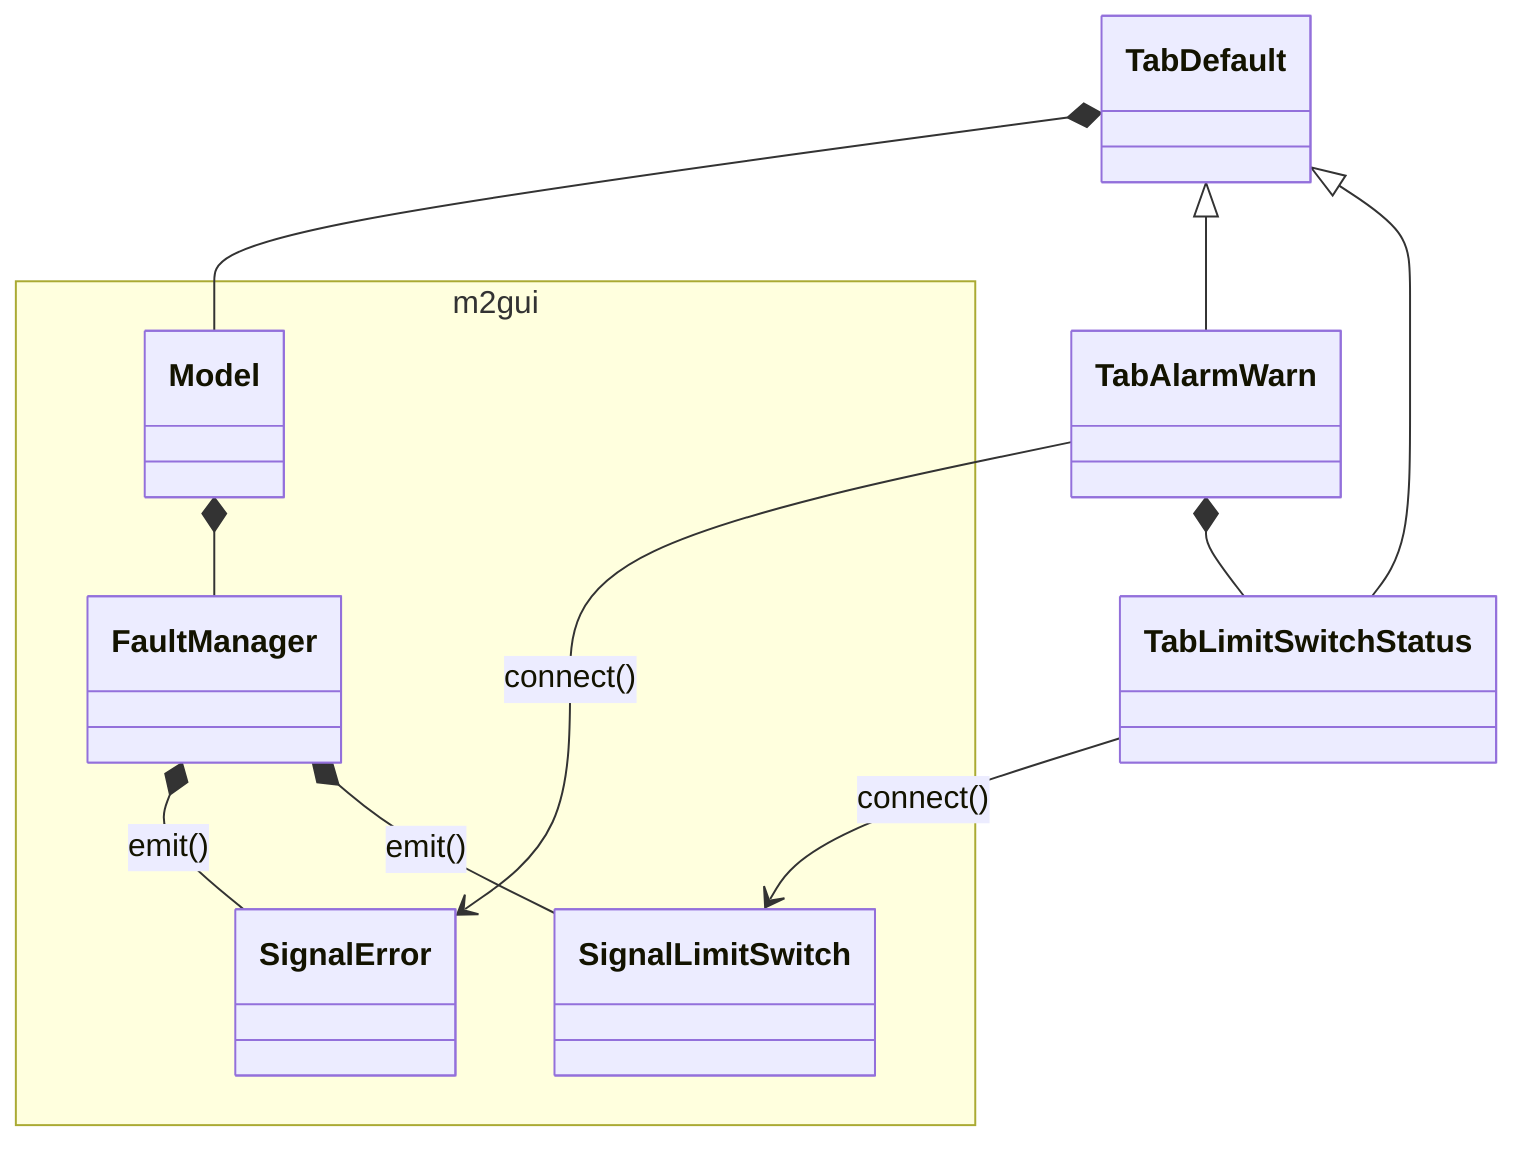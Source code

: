 classDiagram
namespace m2gui {
  class Model
  class FaultManager
  class SignalError
  class SignalLimitSwitch
}

Model *-- FaultManager
FaultManager *-- SignalError : emit()
FaultManager *-- SignalLimitSwitch : emit()

TabDefault *-- Model
TabDefault <|-- TabAlarmWarn
TabDefault <|-- TabLimitSwitchStatus

TabAlarmWarn *-- TabLimitSwitchStatus

TabAlarmWarn --> SignalError : connect()

TabLimitSwitchStatus--> SignalLimitSwitch : connect()